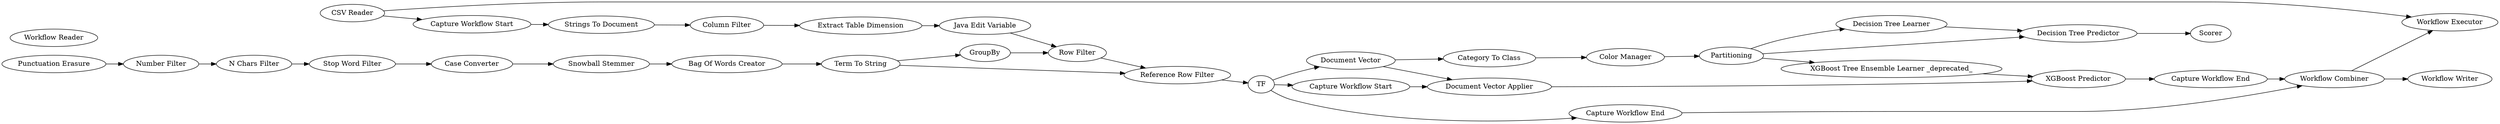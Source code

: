 digraph {
	275 [label="Category To Class"]
	276 [label="Color Manager"]
	277 [label=Partitioning]
	279 [label="Decision Tree Predictor"]
	6 [label="Column Filter"]
	7 [label="Strings To Document"]
	8 [label="Term To String"]
	9 [label=GroupBy]
	10 [label="Row Filter"]
	11 [label="Reference Row Filter"]
	12 [label=TF]
	29 [label="Punctuation Erasure"]
	30 [label="Number Filter"]
	31 [label="N Chars Filter"]
	33 [label="Case Converter"]
	34 [label="Snowball Stemmer"]
	66 [label="Extract Table Dimension"]
	67 [label="Java Edit Variable"]
	68 [label="Bag Of Words Creator"]
	69 [label="Stop Word Filter"]
	291 [label="Decision Tree Learner"]
	292 [label="Document Vector"]
	293 [label="CSV Reader"]
	298 [label="XGBoost Tree Ensemble Learner _deprecated_"]
	299 [label="XGBoost Predictor"]
	358 [label=Scorer]
	361 [label="Capture Workflow End"]
	362 [label="Capture Workflow Start"]
	363 [label="Workflow Combiner"]
	364 [label="Document Vector Applier"]
	365 [label="Capture Workflow End"]
	366 [label="Capture Workflow Start"]
	367 [label="Workflow Executor"]
	368 [label="Workflow Writer"]
	369 [label="Workflow Reader"]
	7 -> 6
	8 -> 9
	8 -> 11
	9 -> 10
	10 -> 11
	11 -> 12
	29 -> 30
	30 -> 31
	31 -> 69
	33 -> 34
	34 -> 68
	66 -> 67
	67 -> 10
	68 -> 8
	69 -> 33
	275 -> 276
	276 -> 277
	277 -> 279
	277 -> 291
	277 -> 298
	279 -> 358
	6 -> 66
	12 -> 292
	12 -> 361
	12 -> 366
	291 -> 279
	292 -> 364
	292 -> 275
	293 -> 367
	293 -> 362
	298 -> 299
	299 -> 365
	361 -> 363
	362 -> 7
	363 -> 367
	363 -> 368
	364 -> 299
	365 -> 363
	366 -> 364
	rankdir=LR
}
